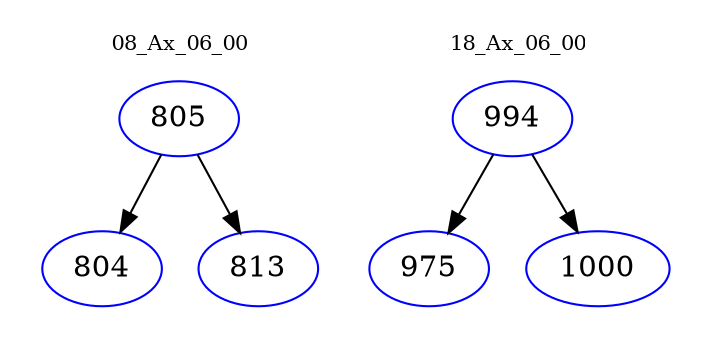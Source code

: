 digraph{
subgraph cluster_0 {
color = white
label = "08_Ax_06_00";
fontsize=10;
T0_805 [label="805", color="blue"]
T0_805 -> T0_804 [color="black"]
T0_804 [label="804", color="blue"]
T0_805 -> T0_813 [color="black"]
T0_813 [label="813", color="blue"]
}
subgraph cluster_1 {
color = white
label = "18_Ax_06_00";
fontsize=10;
T1_994 [label="994", color="blue"]
T1_994 -> T1_975 [color="black"]
T1_975 [label="975", color="blue"]
T1_994 -> T1_1000 [color="black"]
T1_1000 [label="1000", color="blue"]
}
}
